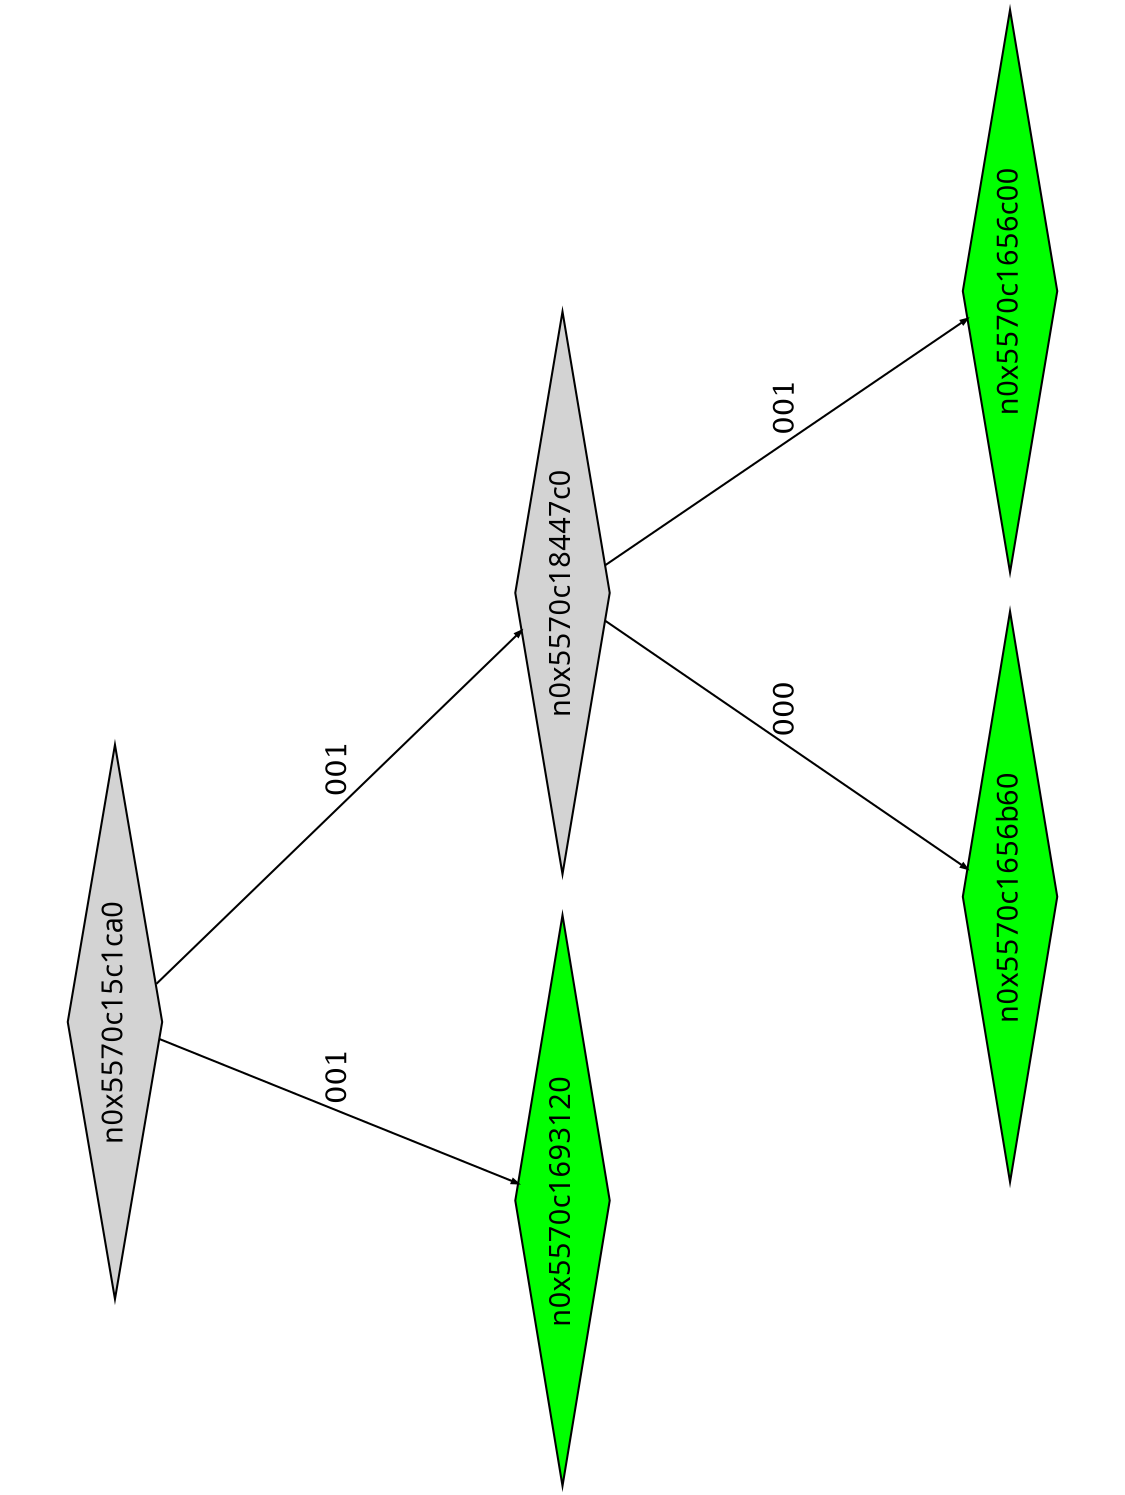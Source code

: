 digraph G {
	size="10,7.5";
	ratio=fill;
	rotate=90;
	center = "true";
	node [style="filled",width=.1,height=.1,fontname="Terminus"]
	edge [arrowsize=.3]
	n0x5570c15c1ca0 [shape=diamond];
	n0x5570c15c1ca0 -> n0x5570c1693120 [label=001];
	n0x5570c15c1ca0 -> n0x5570c18447c0 [label=001];
	n0x5570c18447c0 [shape=diamond];
	n0x5570c18447c0 -> n0x5570c1656b60 [label=000];
	n0x5570c18447c0 -> n0x5570c1656c00 [label=001];
	n0x5570c1656c00 [shape=diamond,fillcolor=green];
	n0x5570c1656b60 [shape=diamond,fillcolor=green];
	n0x5570c1693120 [shape=diamond,fillcolor=green];
}
